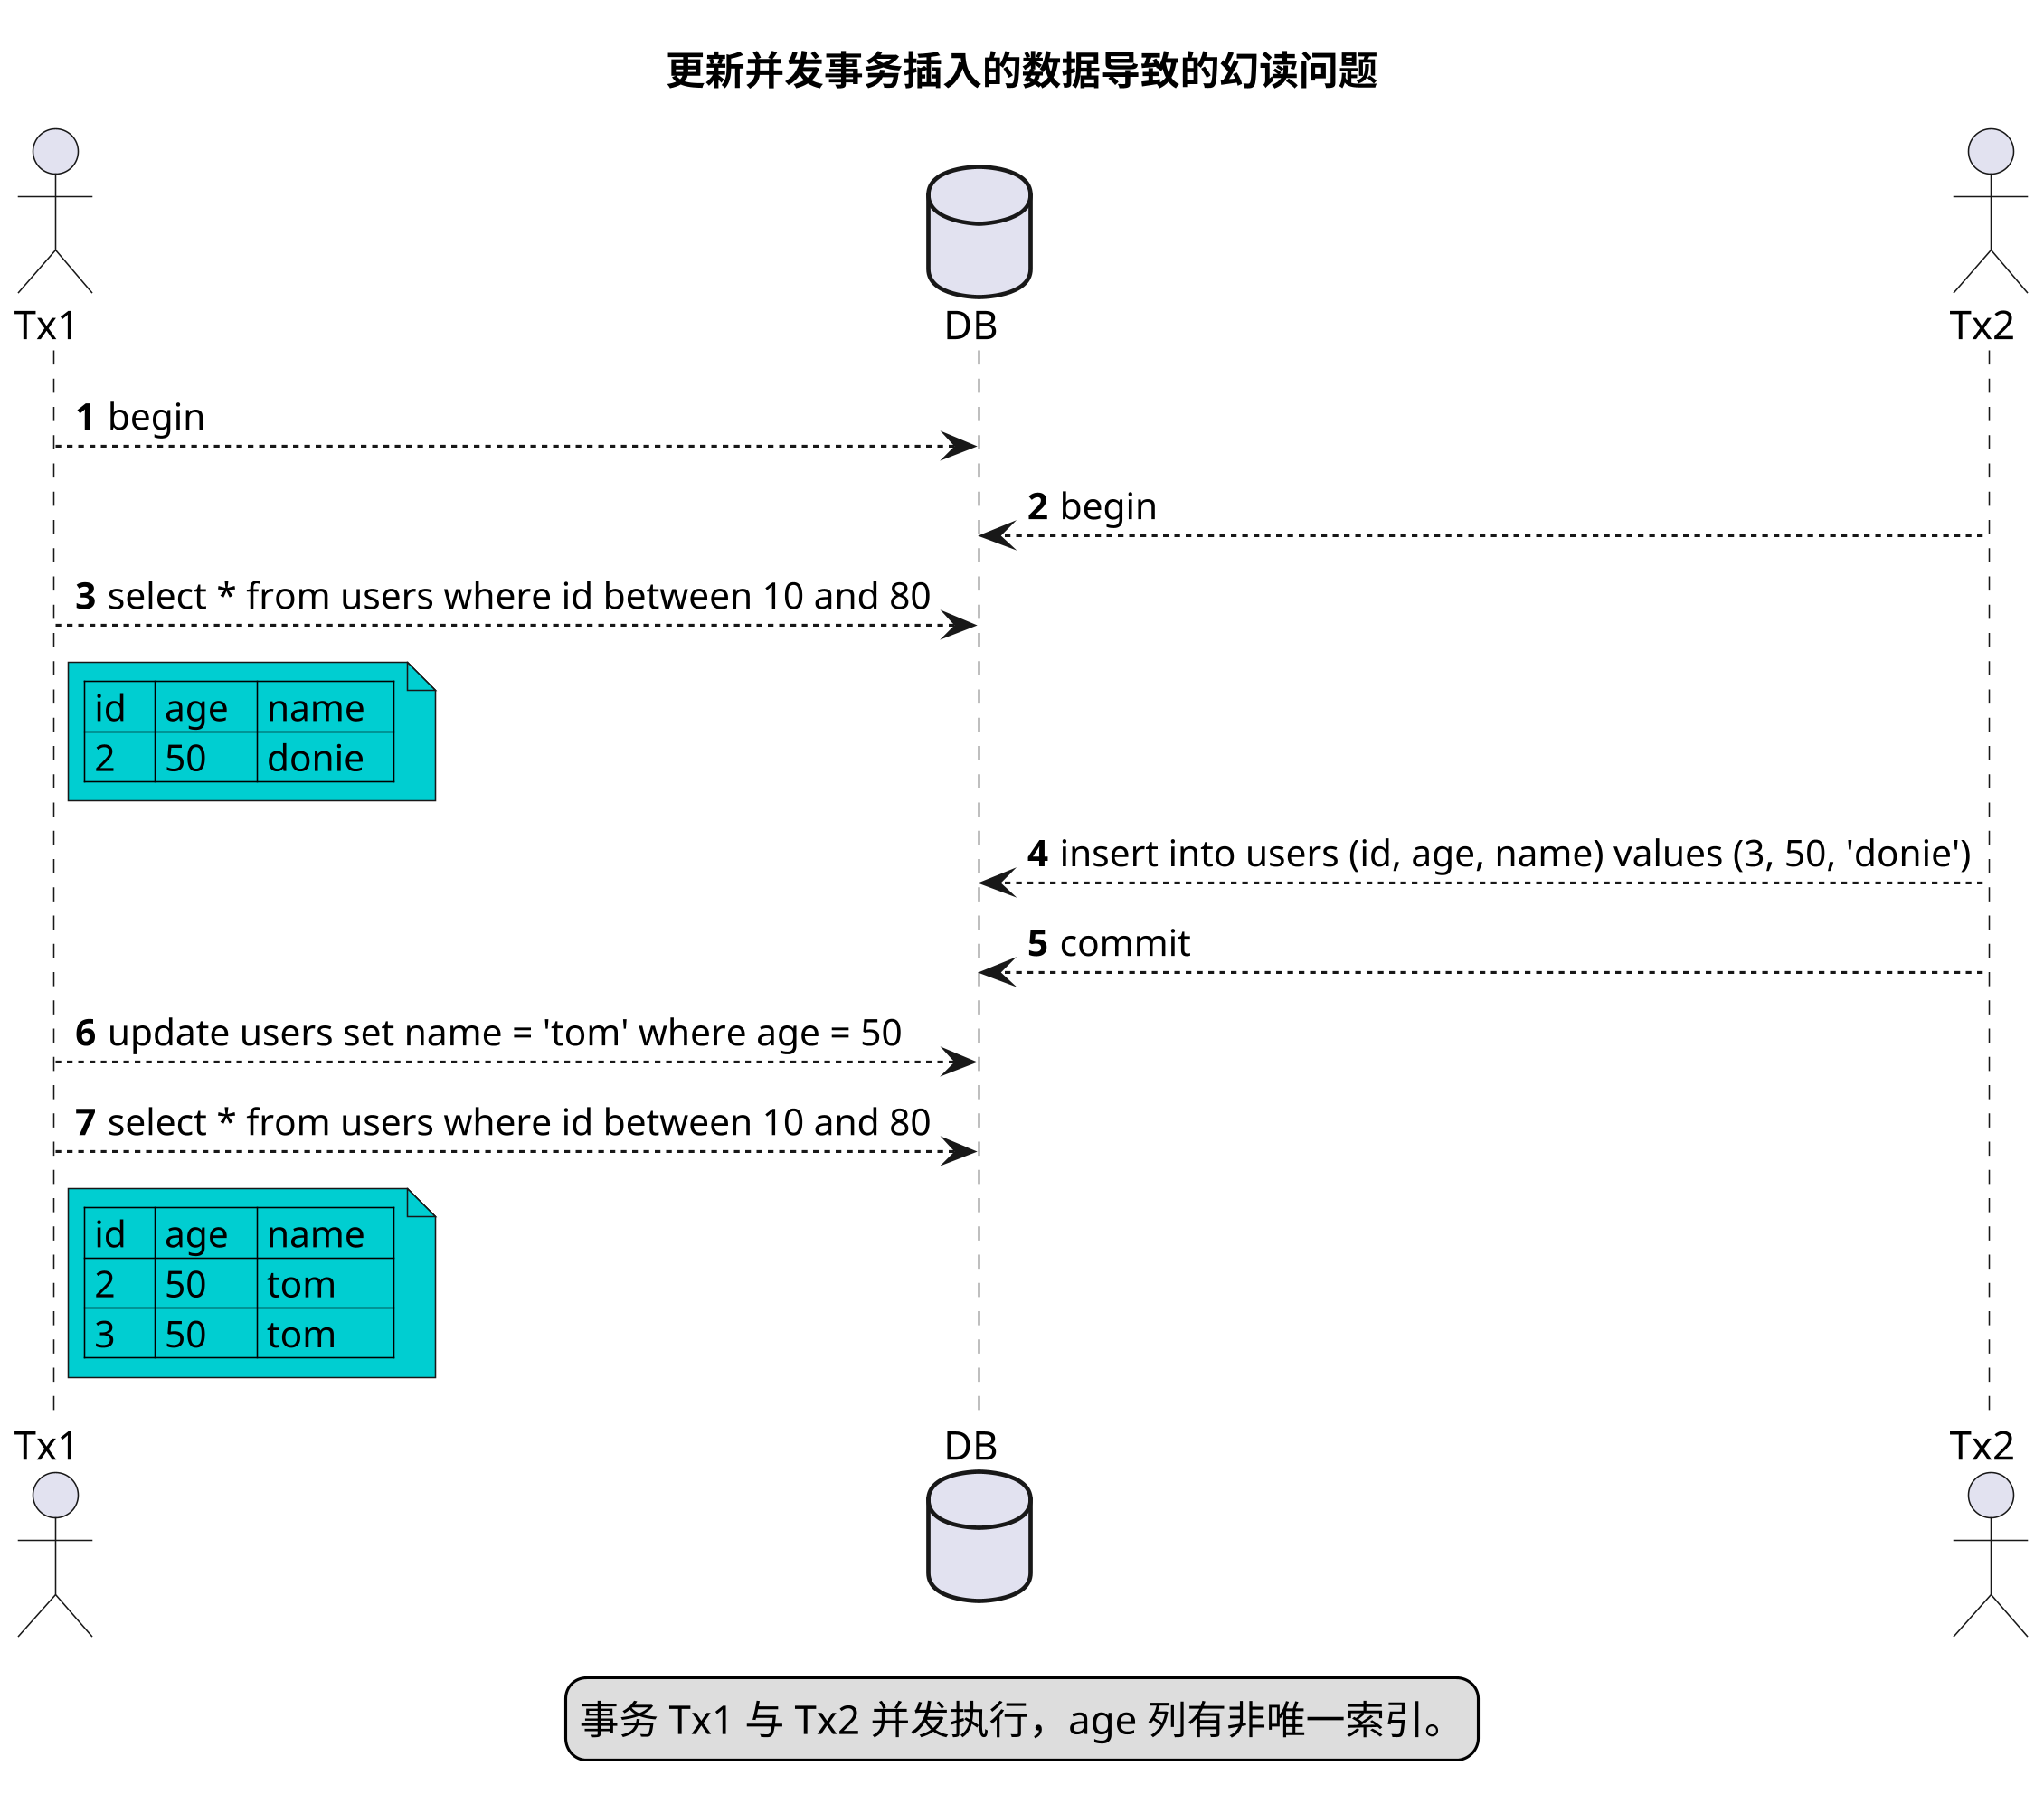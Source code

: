 @startuml

skinparam dpi 300

title 更新并发事务插入的数据导致的幻读问题
legend
    事务 Tx1 与 Tx2 并发执行，age 列有非唯一索引。
end legend

actor Tx1
database DB
actor Tx2

autonumber

Tx1 --> DB: begin
Tx2 --> DB: begin

Tx1 --> DB: select * from users where id between 10 and 80
note right of Tx1 #00CED1
    | id   | age   | name   |
    | 2    | 50    | donie  |
end note

Tx2 --> DB: insert into users (id, age, name) values (3, 50, 'donie')
Tx2 --> DB: commit
    
Tx1 --> DB: update users set name = 'tom' where age = 50
Tx1 --> DB: select * from users where id between 10 and 80
note right of Tx1 #00CED1
    | id   | age   | name   |
    | 2    | 50    | tom    |
    | 3    | 50    | tom    |
end note

@enduml